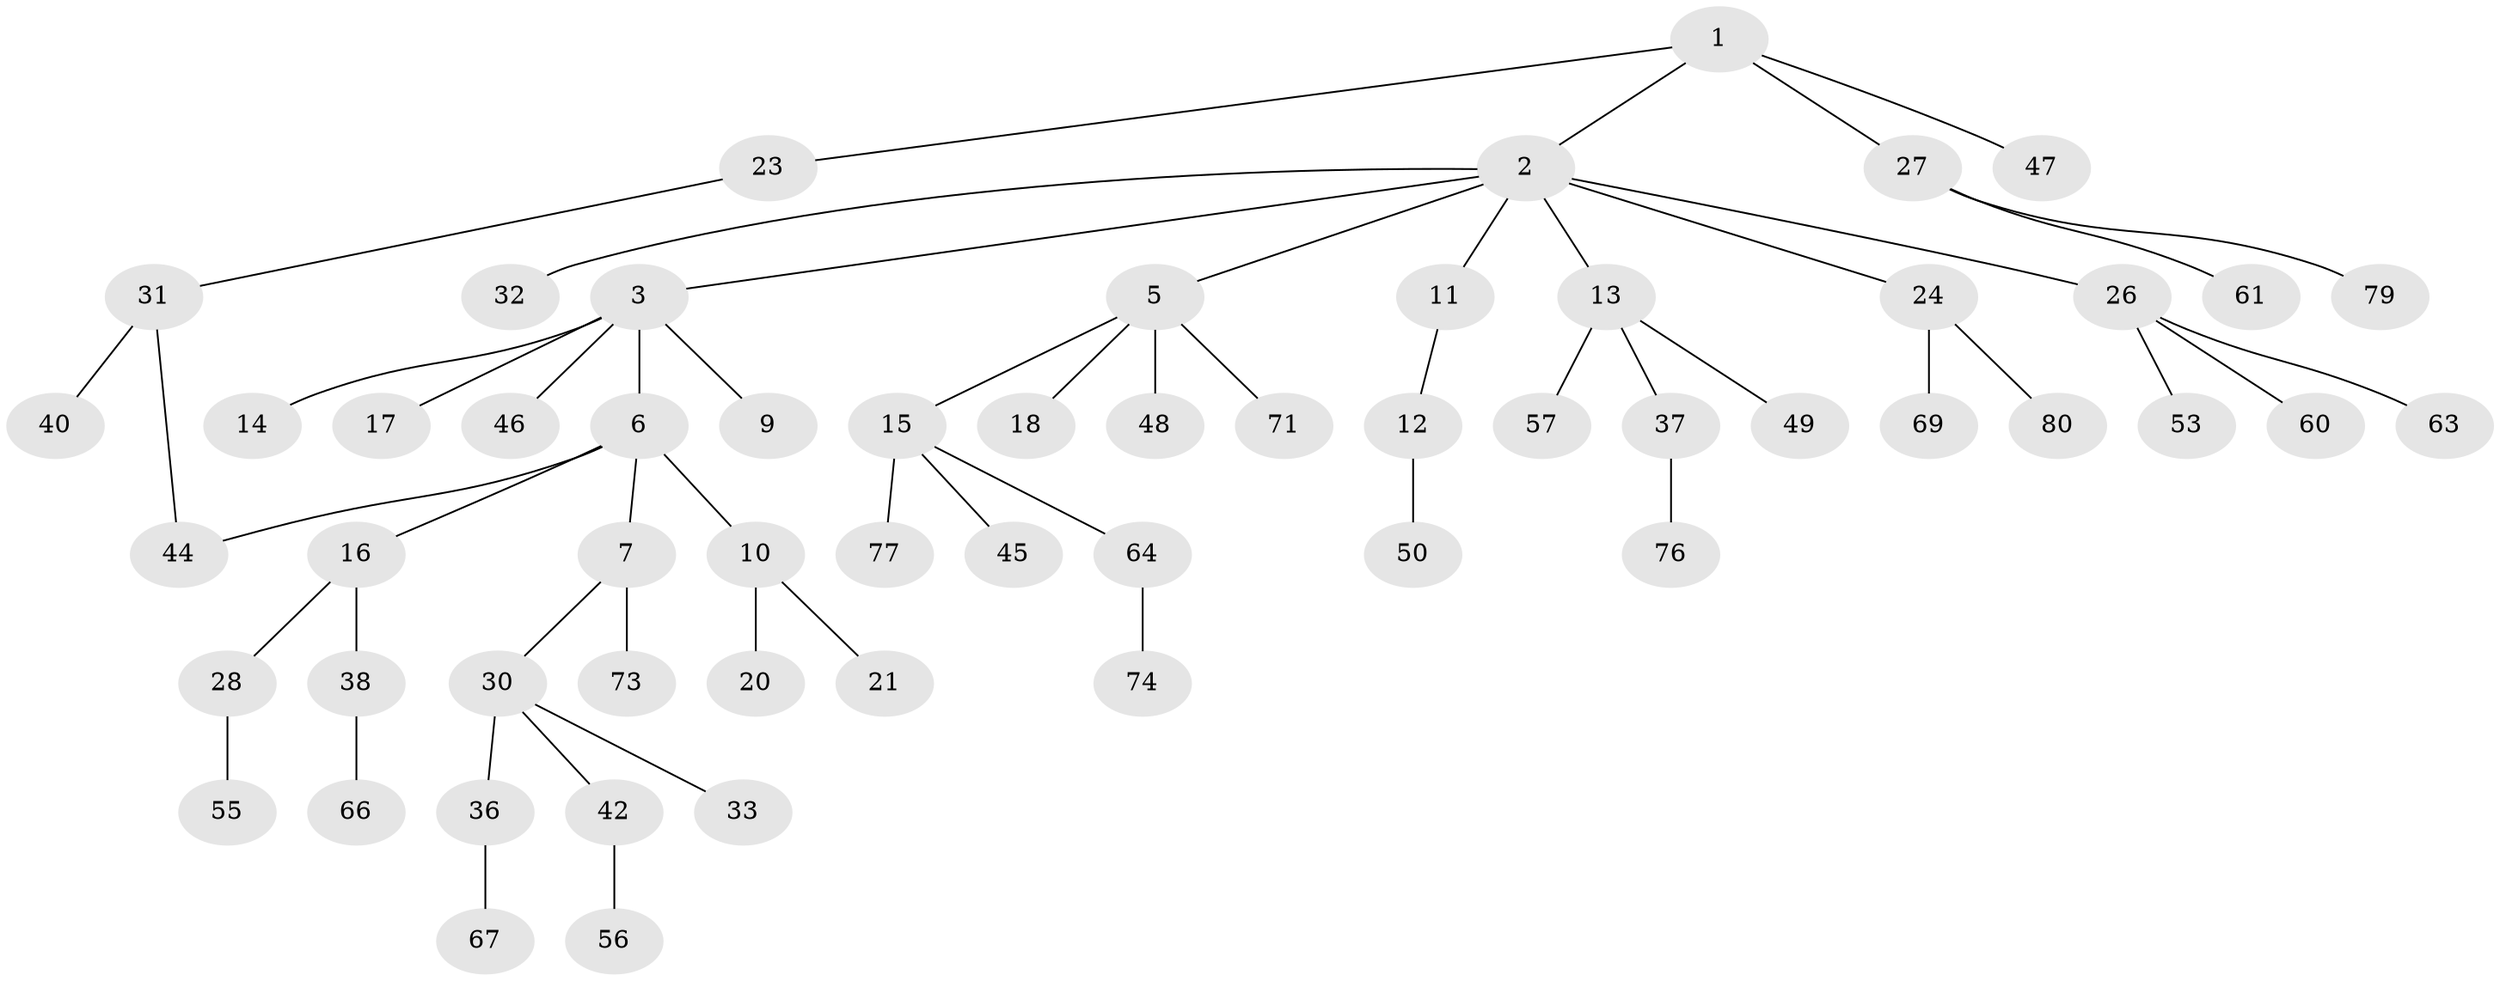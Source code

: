 // Generated by graph-tools (version 1.1) at 2025/51/02/27/25 19:51:40]
// undirected, 57 vertices, 57 edges
graph export_dot {
graph [start="1"]
  node [color=gray90,style=filled];
  1 [super="+22"];
  2 [super="+4"];
  3 [super="+43"];
  5 [super="+34"];
  6;
  7 [super="+8"];
  9;
  10 [super="+19"];
  11;
  12 [super="+65"];
  13 [super="+35"];
  14;
  15 [super="+51"];
  16 [super="+58"];
  17;
  18;
  20 [super="+25"];
  21;
  23 [super="+29"];
  24 [super="+41"];
  26 [super="+39"];
  27 [super="+54"];
  28 [super="+78"];
  30;
  31 [super="+81"];
  32;
  33 [super="+52"];
  36 [super="+62"];
  37 [super="+68"];
  38 [super="+59"];
  40;
  42;
  44;
  45;
  46;
  47;
  48;
  49;
  50;
  53;
  55;
  56 [super="+75"];
  57 [super="+72"];
  60;
  61;
  63;
  64 [super="+70"];
  66;
  67;
  69;
  71;
  73;
  74;
  76;
  77;
  79;
  80;
  1 -- 2;
  1 -- 23;
  1 -- 47;
  1 -- 27;
  2 -- 3;
  2 -- 11;
  2 -- 26;
  2 -- 32;
  2 -- 24;
  2 -- 5;
  2 -- 13;
  3 -- 6;
  3 -- 9;
  3 -- 14;
  3 -- 17;
  3 -- 46;
  5 -- 15;
  5 -- 18;
  5 -- 48;
  5 -- 71;
  6 -- 7;
  6 -- 10;
  6 -- 16;
  6 -- 44;
  7 -- 30;
  7 -- 73;
  10 -- 20;
  10 -- 21;
  11 -- 12;
  12 -- 50;
  13 -- 37;
  13 -- 49;
  13 -- 57;
  15 -- 45;
  15 -- 64;
  15 -- 77;
  16 -- 28;
  16 -- 38;
  23 -- 31;
  24 -- 69;
  24 -- 80;
  26 -- 53;
  26 -- 60;
  26 -- 63;
  27 -- 61;
  27 -- 79;
  28 -- 55;
  30 -- 33;
  30 -- 36;
  30 -- 42;
  31 -- 40;
  31 -- 44;
  36 -- 67;
  37 -- 76;
  38 -- 66;
  42 -- 56;
  64 -- 74;
}
